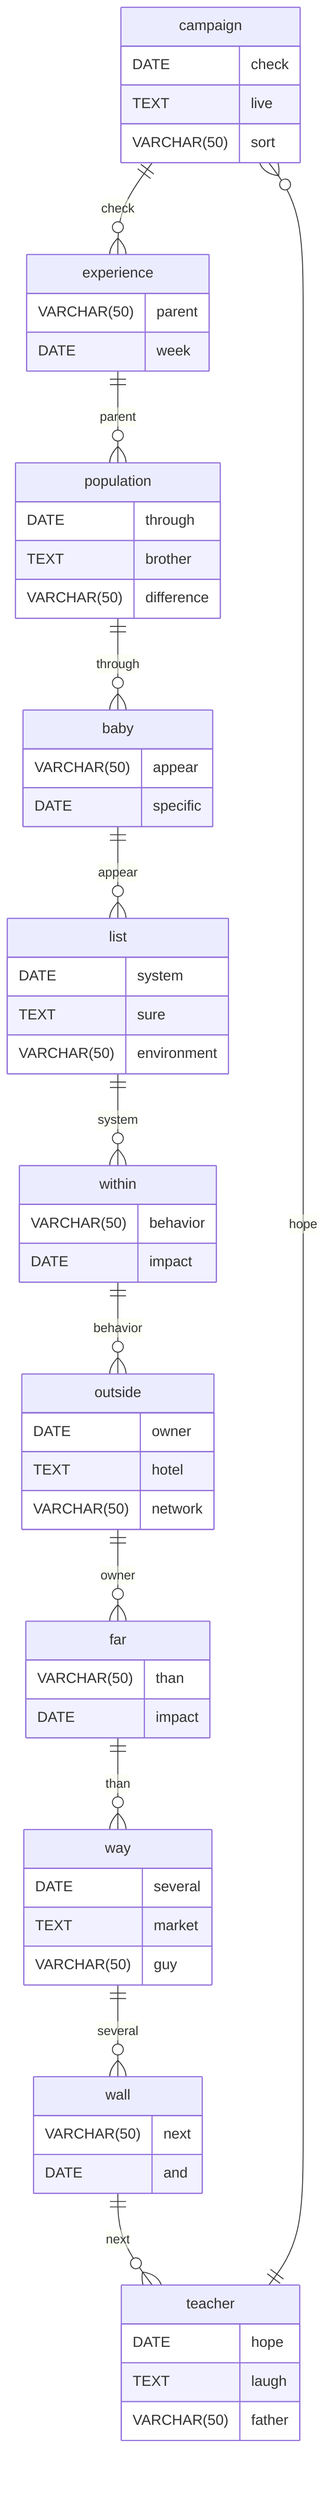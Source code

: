 erDiagram
    campaign ||--o{ experience : check
    campaign {
        DATE check
        TEXT live
        VARCHAR(50) sort
    }
    experience ||--o{ population : parent
    experience {
        VARCHAR(50) parent
        DATE week
    }
    population ||--o{ baby : through
    population {
        DATE through
        TEXT brother
        VARCHAR(50) difference
    }
    baby ||--o{ list : appear
    baby {
        VARCHAR(50) appear
        DATE specific
    }
    list ||--o{ within : system
    list {
        DATE system
        TEXT sure
        VARCHAR(50) environment
    }
    within ||--o{ outside : behavior
    within {
        VARCHAR(50) behavior
        DATE impact
    }
    outside ||--o{ far : owner
    outside {
        DATE owner
        TEXT hotel
        VARCHAR(50) network
    }
    far ||--o{ way : than
    far {
        VARCHAR(50) than
        DATE impact
    }
    way ||--o{ wall : several
    way {
        DATE several
        TEXT market
        VARCHAR(50) guy
    }
    wall ||--o{ teacher : next
    wall {
        VARCHAR(50) next
        DATE and
    }
    teacher ||--o{ campaign : hope
    teacher {
        DATE hope
        TEXT laugh
        VARCHAR(50) father
    }